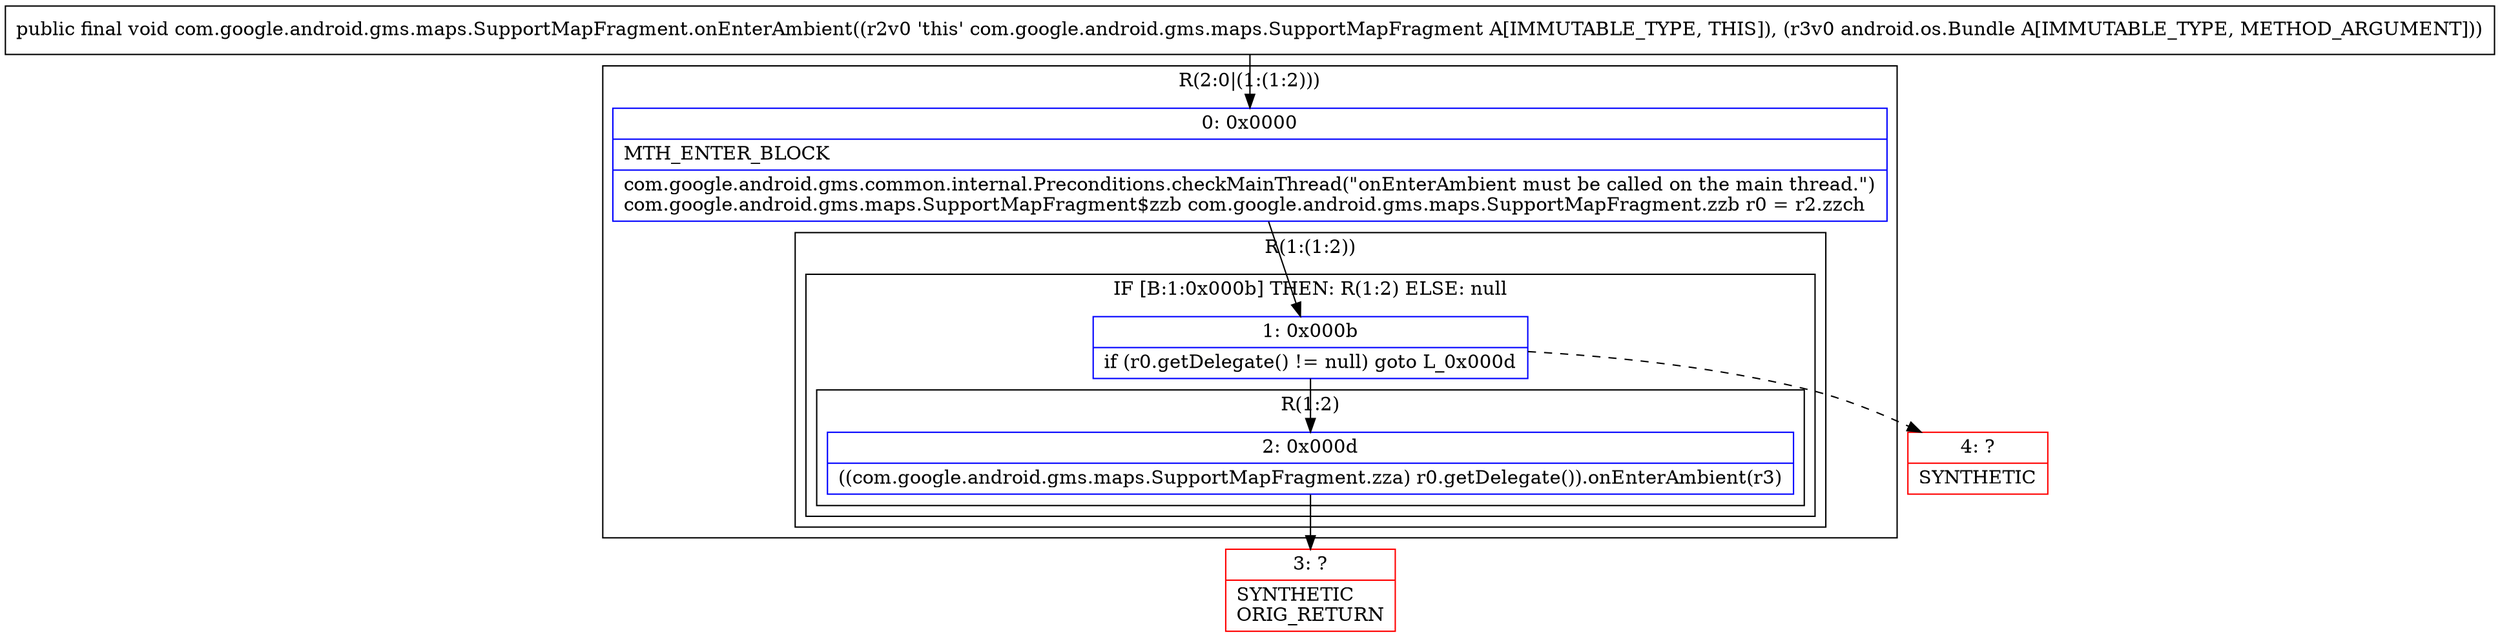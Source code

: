 digraph "CFG forcom.google.android.gms.maps.SupportMapFragment.onEnterAmbient(Landroid\/os\/Bundle;)V" {
subgraph cluster_Region_1069738220 {
label = "R(2:0|(1:(1:2)))";
node [shape=record,color=blue];
Node_0 [shape=record,label="{0\:\ 0x0000|MTH_ENTER_BLOCK\l|com.google.android.gms.common.internal.Preconditions.checkMainThread(\"onEnterAmbient must be called on the main thread.\")\lcom.google.android.gms.maps.SupportMapFragment$zzb com.google.android.gms.maps.SupportMapFragment.zzb r0 = r2.zzch\l}"];
subgraph cluster_Region_48815679 {
label = "R(1:(1:2))";
node [shape=record,color=blue];
subgraph cluster_IfRegion_2051996777 {
label = "IF [B:1:0x000b] THEN: R(1:2) ELSE: null";
node [shape=record,color=blue];
Node_1 [shape=record,label="{1\:\ 0x000b|if (r0.getDelegate() != null) goto L_0x000d\l}"];
subgraph cluster_Region_515768146 {
label = "R(1:2)";
node [shape=record,color=blue];
Node_2 [shape=record,label="{2\:\ 0x000d|((com.google.android.gms.maps.SupportMapFragment.zza) r0.getDelegate()).onEnterAmbient(r3)\l}"];
}
}
}
}
Node_3 [shape=record,color=red,label="{3\:\ ?|SYNTHETIC\lORIG_RETURN\l}"];
Node_4 [shape=record,color=red,label="{4\:\ ?|SYNTHETIC\l}"];
MethodNode[shape=record,label="{public final void com.google.android.gms.maps.SupportMapFragment.onEnterAmbient((r2v0 'this' com.google.android.gms.maps.SupportMapFragment A[IMMUTABLE_TYPE, THIS]), (r3v0 android.os.Bundle A[IMMUTABLE_TYPE, METHOD_ARGUMENT])) }"];
MethodNode -> Node_0;
Node_0 -> Node_1;
Node_1 -> Node_2;
Node_1 -> Node_4[style=dashed];
Node_2 -> Node_3;
}

